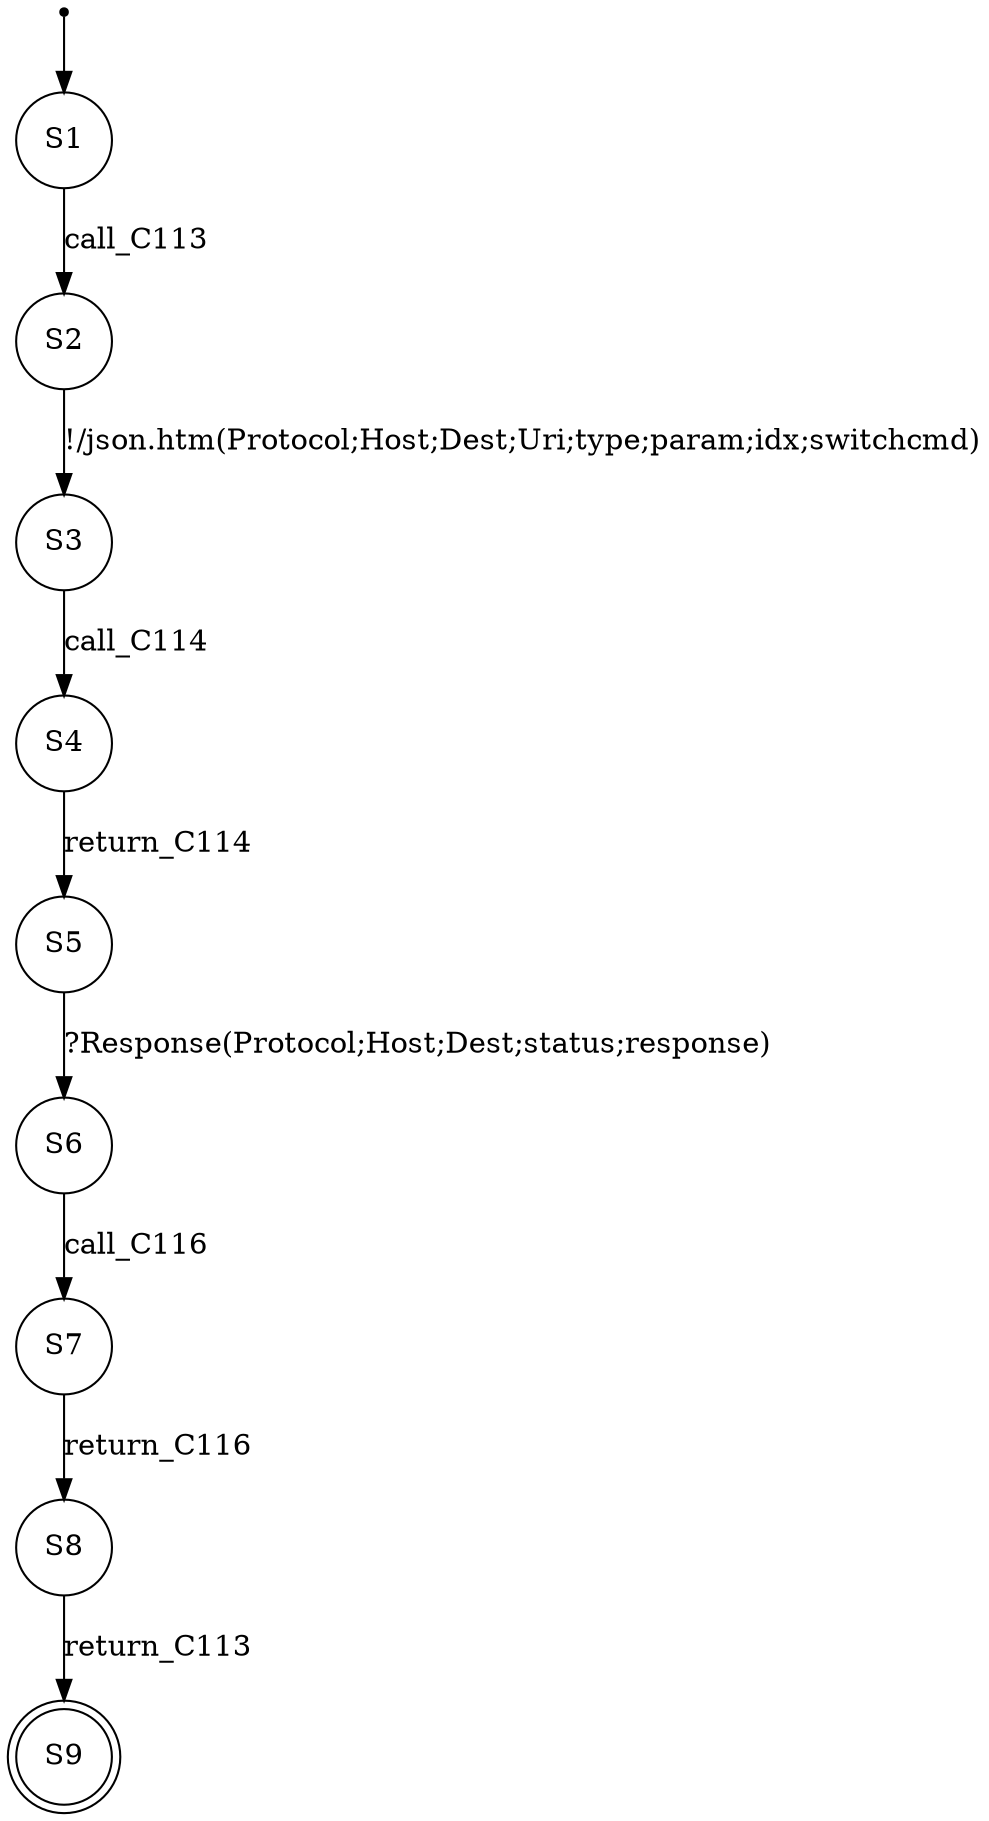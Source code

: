 digraph LTS {
S00[shape=point]
S1[label=S1,shape=circle];
S2[label=S2,shape=circle];
S3[label=S3,shape=circle];
S4[label=S4,shape=circle];
S5[label=S5,shape=circle];
S6[label=S6,shape=circle];
S7[label=S7,shape=circle];
S8[label=S8,shape=circle];
S9[label=S9,shape=doublecircle];
S00 -> S1
S1 -> S2[label ="call_C113"];
S2 -> S3[label ="!/json.htm(Protocol;Host;Dest;Uri;type;param;idx;switchcmd)"];
S3 -> S4[label ="call_C114"];
S4 -> S5[label ="return_C114"];
S5 -> S6[label ="?Response(Protocol;Host;Dest;status;response)"];
S6 -> S7[label ="call_C116"];
S7 -> S8[label ="return_C116"];
S8 -> S9[label ="return_C113"];
}
